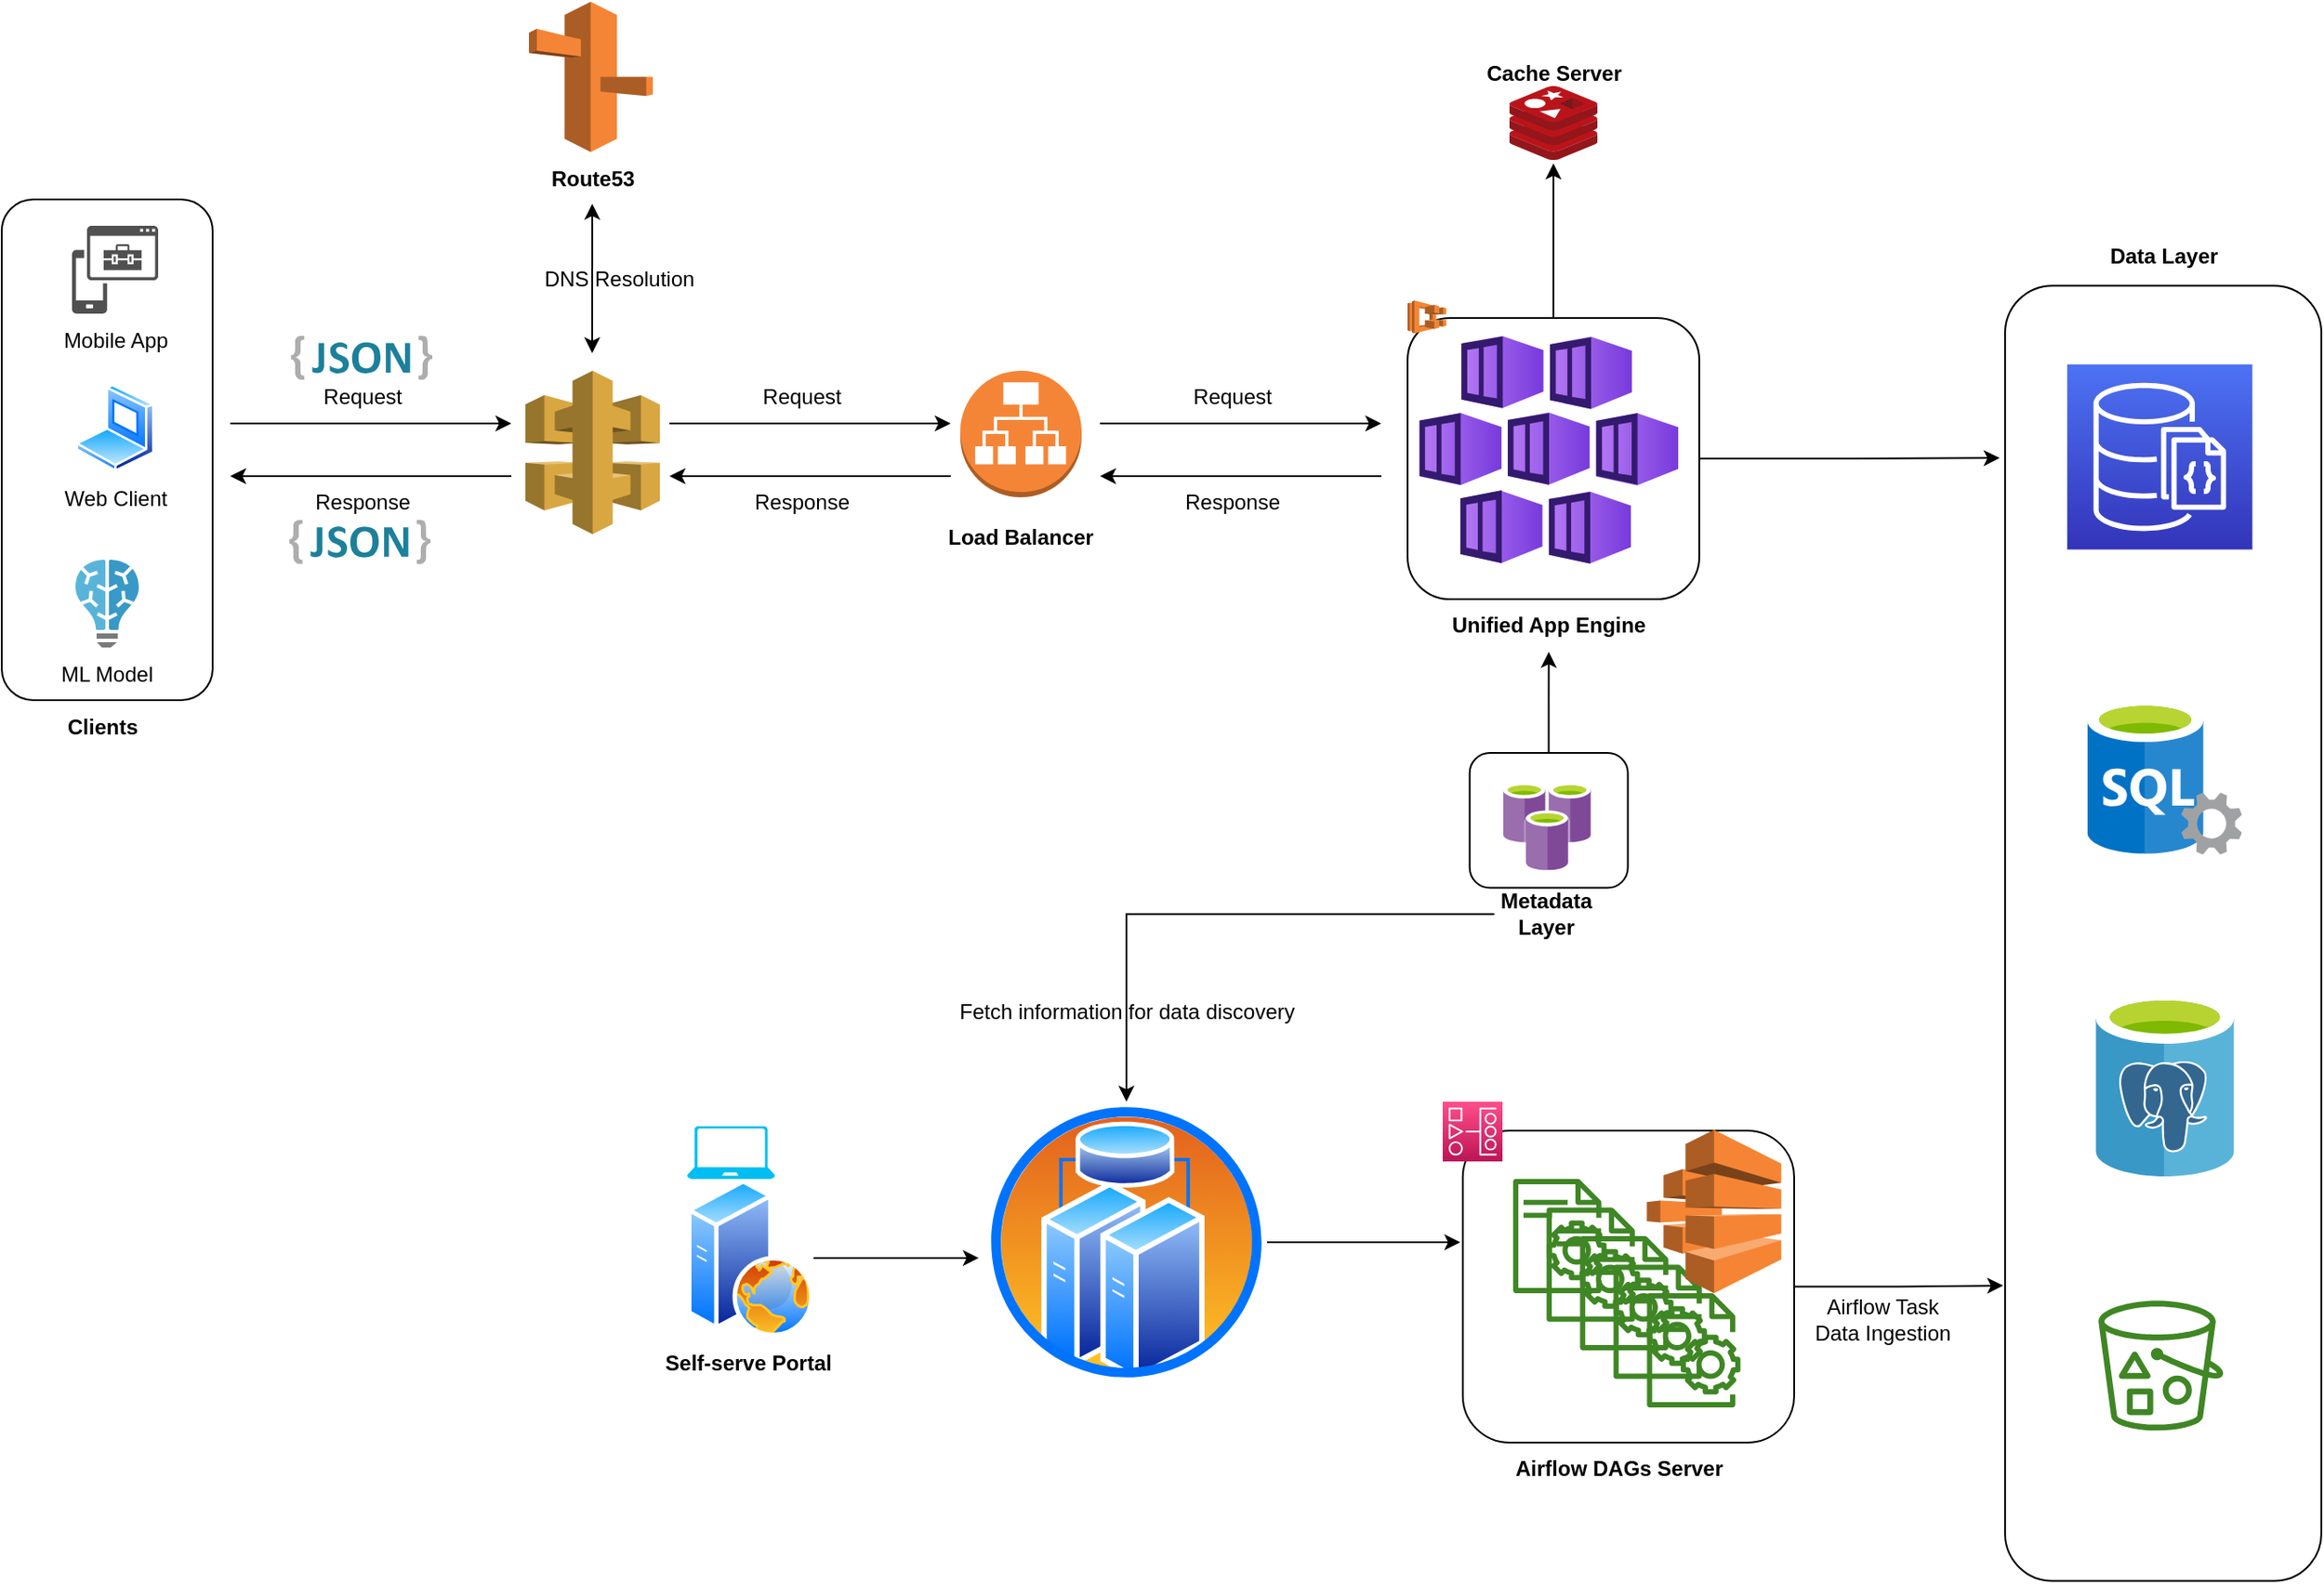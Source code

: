 <mxfile version="20.3.6" type="github" pages="4">
  <diagram id="rqMqns6H8hSO7isT678B" name="HighLevel Architecture">
    <mxGraphModel dx="2418" dy="1103" grid="1" gridSize="10" guides="1" tooltips="1" connect="1" arrows="1" fold="1" page="1" pageScale="1" pageWidth="850" pageHeight="1100" math="0" shadow="0">
      <root>
        <mxCell id="0" />
        <mxCell id="1" parent="0" />
        <mxCell id="4VI7jf_m7oDvKMYFuWO9-19" value="" style="group" vertex="1" connectable="0" parent="1">
          <mxGeometry x="495.34" y="527.5" width="90" height="106.8" as="geometry" />
        </mxCell>
        <mxCell id="4VI7jf_m7oDvKMYFuWO9-18" value="" style="rounded=1;whiteSpace=wrap;html=1;" vertex="1" parent="4VI7jf_m7oDvKMYFuWO9-19">
          <mxGeometry width="90" height="76.8" as="geometry" />
        </mxCell>
        <mxCell id="4VI7jf_m7oDvKMYFuWO9-5" value="" style="sketch=0;aspect=fixed;html=1;points=[];align=center;image;fontSize=12;image=img/lib/mscae/Azure_Cache_for_Redis.svg;" vertex="1" parent="4VI7jf_m7oDvKMYFuWO9-19">
          <mxGeometry x="19" y="16.8" width="50" height="50" as="geometry" />
        </mxCell>
        <mxCell id="4VI7jf_m7oDvKMYFuWO9-10" value="&lt;b&gt;Metadata Layer&lt;/b&gt;" style="text;html=1;strokeColor=none;fillColor=none;align=center;verticalAlign=middle;whiteSpace=wrap;rounded=0;" vertex="1" parent="4VI7jf_m7oDvKMYFuWO9-19">
          <mxGeometry x="14" y="76.8" width="60" height="30" as="geometry" />
        </mxCell>
        <mxCell id="4VI7jf_m7oDvKMYFuWO9-22" value="" style="group" vertex="1" connectable="0" parent="1">
          <mxGeometry x="460" y="270" width="166" height="200" as="geometry" />
        </mxCell>
        <mxCell id="4VI7jf_m7oDvKMYFuWO9-20" value="&lt;b&gt;Unified App Engine&lt;/b&gt;" style="text;html=1;strokeColor=none;fillColor=none;align=center;verticalAlign=middle;whiteSpace=wrap;rounded=0;" vertex="1" parent="4VI7jf_m7oDvKMYFuWO9-22">
          <mxGeometry x="20.67" y="170" width="119.33" height="30" as="geometry" />
        </mxCell>
        <mxCell id="4VI7jf_m7oDvKMYFuWO9-21" value="" style="group" vertex="1" connectable="0" parent="4VI7jf_m7oDvKMYFuWO9-22">
          <mxGeometry width="166" height="170" as="geometry" />
        </mxCell>
        <mxCell id="4VI7jf_m7oDvKMYFuWO9-17" value="" style="rounded=1;whiteSpace=wrap;html=1;" vertex="1" parent="4VI7jf_m7oDvKMYFuWO9-21">
          <mxGeometry y="10" width="166" height="160" as="geometry" />
        </mxCell>
        <mxCell id="4VI7jf_m7oDvKMYFuWO9-6" value="" style="outlineConnect=0;dashed=0;verticalLabelPosition=bottom;verticalAlign=top;align=center;html=1;shape=mxgraph.aws3.ecs;fillColor=#F58534;gradientColor=none;" vertex="1" parent="4VI7jf_m7oDvKMYFuWO9-21">
          <mxGeometry width="22" height="18.75" as="geometry" />
        </mxCell>
        <mxCell id="4VI7jf_m7oDvKMYFuWO9-7" value="" style="aspect=fixed;html=1;points=[];align=center;image;fontSize=12;image=img/lib/azure2/containers/Kubernetes_Services.svg;" vertex="1" parent="4VI7jf_m7oDvKMYFuWO9-21">
          <mxGeometry x="6.67" y="20" width="147.33" height="130" as="geometry" />
        </mxCell>
        <mxCell id="4VI7jf_m7oDvKMYFuWO9-23" value="" style="group" vertex="1" connectable="0" parent="1">
          <mxGeometry x="800" y="190" width="180" height="808.75" as="geometry" />
        </mxCell>
        <mxCell id="4VI7jf_m7oDvKMYFuWO9-13" value="" style="rounded=1;whiteSpace=wrap;html=1;" vertex="1" parent="4VI7jf_m7oDvKMYFuWO9-23">
          <mxGeometry y="71.624" width="180" height="737.126" as="geometry" />
        </mxCell>
        <mxCell id="4VI7jf_m7oDvKMYFuWO9-3" value="" style="sketch=0;aspect=fixed;html=1;points=[];align=center;image;fontSize=12;image=img/lib/mscae/SQL_Servers.svg;" vertex="1" parent="4VI7jf_m7oDvKMYFuWO9-23">
          <mxGeometry x="46.83" y="307.388" width="87.948" height="87.948" as="geometry" />
        </mxCell>
        <mxCell id="4VI7jf_m7oDvKMYFuWO9-4" value="" style="sketch=0;aspect=fixed;html=1;points=[];align=center;image;fontSize=12;image=img/lib/mscae/Azure_Database_for_PostgreSQL_servers.svg;" vertex="1" parent="4VI7jf_m7oDvKMYFuWO9-23">
          <mxGeometry x="51.43" y="474.508" width="79.067" height="104.031" as="geometry" />
        </mxCell>
        <mxCell id="4VI7jf_m7oDvKMYFuWO9-12" value="" style="sketch=0;outlineConnect=0;fontColor=#232F3E;gradientColor=none;fillColor=#3F8624;strokeColor=none;dashed=0;verticalLabelPosition=bottom;verticalAlign=top;align=center;html=1;fontSize=12;fontStyle=0;aspect=fixed;pointerEvents=1;shape=mxgraph.aws4.bucket_with_objects;" vertex="1" parent="4VI7jf_m7oDvKMYFuWO9-23">
          <mxGeometry x="53.15" y="649.266" width="71.064" height="73.908" as="geometry" />
        </mxCell>
        <mxCell id="4VI7jf_m7oDvKMYFuWO9-14" value="&lt;b&gt;Data Layer&lt;/b&gt;" style="text;html=1;strokeColor=none;fillColor=none;align=center;verticalAlign=middle;whiteSpace=wrap;rounded=0;" vertex="1" parent="4VI7jf_m7oDvKMYFuWO9-23">
          <mxGeometry x="38.571" y="19" width="102.857" height="71.624" as="geometry" />
        </mxCell>
        <mxCell id="4VI7jf_m7oDvKMYFuWO9-15" value="" style="sketch=0;points=[[0,0,0],[0.25,0,0],[0.5,0,0],[0.75,0,0],[1,0,0],[0,1,0],[0.25,1,0],[0.5,1,0],[0.75,1,0],[1,1,0],[0,0.25,0],[0,0.5,0],[0,0.75,0],[1,0.25,0],[1,0.5,0],[1,0.75,0]];outlineConnect=0;fontColor=#232F3E;gradientColor=#4D72F3;gradientDirection=north;fillColor=#3334B9;strokeColor=#ffffff;dashed=0;verticalLabelPosition=bottom;verticalAlign=top;align=center;html=1;fontSize=12;fontStyle=0;aspect=fixed;shape=mxgraph.aws4.resourceIcon;resIcon=mxgraph.aws4.documentdb_with_mongodb_compatibility;" vertex="1" parent="4VI7jf_m7oDvKMYFuWO9-23">
          <mxGeometry x="35.36" y="116.393" width="105.381" height="105.381" as="geometry" />
        </mxCell>
        <mxCell id="4VI7jf_m7oDvKMYFuWO9-28" value="" style="group" vertex="1" connectable="0" parent="1">
          <mxGeometry x="190" y="310" width="100" height="110" as="geometry" />
        </mxCell>
        <mxCell id="4VI7jf_m7oDvKMYFuWO9-24" value="" style="outlineConnect=0;dashed=0;verticalLabelPosition=bottom;verticalAlign=top;align=center;html=1;shape=mxgraph.aws3.application_load_balancer;fillColor=#F58536;gradientColor=none;" vertex="1" parent="4VI7jf_m7oDvKMYFuWO9-28">
          <mxGeometry x="15.5" width="69" height="72" as="geometry" />
        </mxCell>
        <mxCell id="4VI7jf_m7oDvKMYFuWO9-27" value="&lt;b&gt;Load Balancer&lt;/b&gt;" style="text;html=1;strokeColor=none;fillColor=none;align=center;verticalAlign=middle;whiteSpace=wrap;rounded=0;" vertex="1" parent="4VI7jf_m7oDvKMYFuWO9-28">
          <mxGeometry y="80" width="100" height="30" as="geometry" />
        </mxCell>
        <mxCell id="4VI7jf_m7oDvKMYFuWO9-38" value="" style="group" vertex="1" connectable="0" parent="1">
          <mxGeometry x="-340" y="212.5" width="120" height="315" as="geometry" />
        </mxCell>
        <mxCell id="4VI7jf_m7oDvKMYFuWO9-36" value="" style="rounded=1;whiteSpace=wrap;html=1;" vertex="1" parent="4VI7jf_m7oDvKMYFuWO9-38">
          <mxGeometry width="120" height="285" as="geometry" />
        </mxCell>
        <mxCell id="4VI7jf_m7oDvKMYFuWO9-29" value="" style="sketch=0;pointerEvents=1;shadow=0;dashed=0;html=1;strokeColor=none;labelPosition=center;verticalLabelPosition=bottom;verticalAlign=top;align=center;fillColor=#505050;shape=mxgraph.mscae.intune.intune_mobile_application_management" vertex="1" parent="4VI7jf_m7oDvKMYFuWO9-38">
          <mxGeometry x="40" y="15" width="49" height="50" as="geometry" />
        </mxCell>
        <mxCell id="4VI7jf_m7oDvKMYFuWO9-30" value="" style="aspect=fixed;perimeter=ellipsePerimeter;html=1;align=center;shadow=0;dashed=0;spacingTop=3;image;image=img/lib/active_directory/laptop_client.svg;" vertex="1" parent="4VI7jf_m7oDvKMYFuWO9-38">
          <mxGeometry x="42" y="105" width="45" height="50" as="geometry" />
        </mxCell>
        <mxCell id="4VI7jf_m7oDvKMYFuWO9-31" value="" style="sketch=0;aspect=fixed;html=1;points=[];align=center;image;fontSize=12;image=img/lib/mscae/Batch_AI.svg;" vertex="1" parent="4VI7jf_m7oDvKMYFuWO9-38">
          <mxGeometry x="42" y="205" width="36" height="50" as="geometry" />
        </mxCell>
        <mxCell id="4VI7jf_m7oDvKMYFuWO9-32" value="Mobile App" style="text;html=1;strokeColor=none;fillColor=none;align=center;verticalAlign=middle;whiteSpace=wrap;rounded=0;" vertex="1" parent="4VI7jf_m7oDvKMYFuWO9-38">
          <mxGeometry x="29.5" y="65" width="70" height="30" as="geometry" />
        </mxCell>
        <mxCell id="4VI7jf_m7oDvKMYFuWO9-33" value="Web Client&lt;br&gt;" style="text;html=1;strokeColor=none;fillColor=none;align=center;verticalAlign=middle;whiteSpace=wrap;rounded=0;" vertex="1" parent="4VI7jf_m7oDvKMYFuWO9-38">
          <mxGeometry x="29.5" y="155" width="70" height="30" as="geometry" />
        </mxCell>
        <mxCell id="4VI7jf_m7oDvKMYFuWO9-34" value="ML Model" style="text;html=1;strokeColor=none;fillColor=none;align=center;verticalAlign=middle;whiteSpace=wrap;rounded=0;" vertex="1" parent="4VI7jf_m7oDvKMYFuWO9-38">
          <mxGeometry x="30" y="255" width="60" height="30" as="geometry" />
        </mxCell>
        <mxCell id="4VI7jf_m7oDvKMYFuWO9-37" value="&lt;b&gt;Clients&lt;/b&gt;" style="text;html=1;align=center;verticalAlign=middle;resizable=0;points=[];autosize=1;strokeColor=none;fillColor=none;" vertex="1" parent="4VI7jf_m7oDvKMYFuWO9-38">
          <mxGeometry x="27" y="285" width="60" height="30" as="geometry" />
        </mxCell>
        <mxCell id="4VI7jf_m7oDvKMYFuWO9-39" style="edgeStyle=orthogonalEdgeStyle;rounded=0;orthogonalLoop=1;jettySize=auto;html=1;" edge="1" parent="1" source="4VI7jf_m7oDvKMYFuWO9-18" target="4VI7jf_m7oDvKMYFuWO9-20">
          <mxGeometry relative="1" as="geometry" />
        </mxCell>
        <mxCell id="4VI7jf_m7oDvKMYFuWO9-40" value="" style="endArrow=classic;html=1;rounded=0;" edge="1" parent="1">
          <mxGeometry width="50" height="50" relative="1" as="geometry">
            <mxPoint x="40" y="340" as="sourcePoint" />
            <mxPoint x="200" y="340" as="targetPoint" />
          </mxGeometry>
        </mxCell>
        <mxCell id="4VI7jf_m7oDvKMYFuWO9-41" value="" style="endArrow=classic;html=1;rounded=0;" edge="1" parent="1">
          <mxGeometry width="50" height="50" relative="1" as="geometry">
            <mxPoint x="200" y="370" as="sourcePoint" />
            <mxPoint x="40" y="370" as="targetPoint" />
          </mxGeometry>
        </mxCell>
        <mxCell id="4VI7jf_m7oDvKMYFuWO9-42" value="Request" style="text;html=1;align=center;verticalAlign=middle;resizable=0;points=[];autosize=1;strokeColor=none;fillColor=none;" vertex="1" parent="1">
          <mxGeometry x="80" y="310" width="70" height="30" as="geometry" />
        </mxCell>
        <mxCell id="4VI7jf_m7oDvKMYFuWO9-43" value="Response" style="text;html=1;align=center;verticalAlign=middle;resizable=0;points=[];autosize=1;strokeColor=none;fillColor=none;" vertex="1" parent="1">
          <mxGeometry x="75" y="370" width="80" height="30" as="geometry" />
        </mxCell>
        <mxCell id="4VI7jf_m7oDvKMYFuWO9-45" value="" style="endArrow=classic;html=1;rounded=0;" edge="1" parent="1">
          <mxGeometry width="50" height="50" relative="1" as="geometry">
            <mxPoint x="285" y="340" as="sourcePoint" />
            <mxPoint x="445" y="340" as="targetPoint" />
          </mxGeometry>
        </mxCell>
        <mxCell id="4VI7jf_m7oDvKMYFuWO9-46" value="" style="endArrow=classic;html=1;rounded=0;" edge="1" parent="1">
          <mxGeometry width="50" height="50" relative="1" as="geometry">
            <mxPoint x="445" y="370" as="sourcePoint" />
            <mxPoint x="285" y="370" as="targetPoint" />
          </mxGeometry>
        </mxCell>
        <mxCell id="4VI7jf_m7oDvKMYFuWO9-47" value="Request" style="text;html=1;align=center;verticalAlign=middle;resizable=0;points=[];autosize=1;strokeColor=none;fillColor=none;" vertex="1" parent="1">
          <mxGeometry x="325" y="310" width="70" height="30" as="geometry" />
        </mxCell>
        <mxCell id="4VI7jf_m7oDvKMYFuWO9-48" value="Response" style="text;html=1;align=center;verticalAlign=middle;resizable=0;points=[];autosize=1;strokeColor=none;fillColor=none;" vertex="1" parent="1">
          <mxGeometry x="320" y="370" width="80" height="30" as="geometry" />
        </mxCell>
        <mxCell id="4VI7jf_m7oDvKMYFuWO9-49" value="" style="outlineConnect=0;dashed=0;verticalLabelPosition=bottom;verticalAlign=top;align=center;html=1;shape=mxgraph.aws3.api_gateway;fillColor=#D9A741;gradientColor=none;" vertex="1" parent="1">
          <mxGeometry x="-42" y="310" width="76.5" height="93" as="geometry" />
        </mxCell>
        <mxCell id="4VI7jf_m7oDvKMYFuWO9-52" value="" style="endArrow=classic;html=1;rounded=0;" edge="1" parent="1">
          <mxGeometry width="50" height="50" relative="1" as="geometry">
            <mxPoint x="-210" y="340" as="sourcePoint" />
            <mxPoint x="-50" y="340" as="targetPoint" />
          </mxGeometry>
        </mxCell>
        <mxCell id="4VI7jf_m7oDvKMYFuWO9-53" value="" style="endArrow=classic;html=1;rounded=0;" edge="1" parent="1">
          <mxGeometry width="50" height="50" relative="1" as="geometry">
            <mxPoint x="-50" y="370" as="sourcePoint" />
            <mxPoint x="-210" y="370" as="targetPoint" />
          </mxGeometry>
        </mxCell>
        <mxCell id="4VI7jf_m7oDvKMYFuWO9-54" value="Request" style="text;html=1;align=center;verticalAlign=middle;resizable=0;points=[];autosize=1;strokeColor=none;fillColor=none;" vertex="1" parent="1">
          <mxGeometry x="-170" y="310" width="70" height="30" as="geometry" />
        </mxCell>
        <mxCell id="4VI7jf_m7oDvKMYFuWO9-55" value="Response" style="text;html=1;align=center;verticalAlign=middle;resizable=0;points=[];autosize=1;strokeColor=none;fillColor=none;" vertex="1" parent="1">
          <mxGeometry x="-175" y="370" width="80" height="30" as="geometry" />
        </mxCell>
        <mxCell id="4VI7jf_m7oDvKMYFuWO9-58" value="" style="endArrow=classic;startArrow=classic;html=1;rounded=0;entryX=0.579;entryY=0.983;entryDx=0;entryDy=0;entryPerimeter=0;" edge="1" parent="1">
          <mxGeometry width="50" height="50" relative="1" as="geometry">
            <mxPoint x="-4" y="300" as="sourcePoint" />
            <mxPoint x="-3.97" y="214.99" as="targetPoint" />
          </mxGeometry>
        </mxCell>
        <mxCell id="4VI7jf_m7oDvKMYFuWO9-59" value="" style="group" vertex="1" connectable="0" parent="1">
          <mxGeometry x="-40" y="100" width="70.5" height="115.5" as="geometry" />
        </mxCell>
        <mxCell id="4VI7jf_m7oDvKMYFuWO9-56" value="" style="outlineConnect=0;dashed=0;verticalLabelPosition=bottom;verticalAlign=top;align=center;html=1;shape=mxgraph.aws3.route_53;fillColor=#F58536;gradientColor=none;" vertex="1" parent="4VI7jf_m7oDvKMYFuWO9-59">
          <mxGeometry width="70.5" height="85.5" as="geometry" />
        </mxCell>
        <mxCell id="4VI7jf_m7oDvKMYFuWO9-57" value="&lt;b&gt;Route53&lt;/b&gt;" style="text;html=1;align=center;verticalAlign=middle;resizable=0;points=[];autosize=1;strokeColor=none;fillColor=none;" vertex="1" parent="4VI7jf_m7oDvKMYFuWO9-59">
          <mxGeometry x="0.5" y="85.5" width="70" height="30" as="geometry" />
        </mxCell>
        <mxCell id="4VI7jf_m7oDvKMYFuWO9-60" value="DNS Resolution" style="text;html=1;align=center;verticalAlign=middle;resizable=0;points=[];autosize=1;strokeColor=none;fillColor=none;" vertex="1" parent="1">
          <mxGeometry x="-44" y="243" width="110" height="30" as="geometry" />
        </mxCell>
        <mxCell id="h0hANzDx7tWONr7pSFKa-5" style="edgeStyle=orthogonalEdgeStyle;rounded=0;orthogonalLoop=1;jettySize=auto;html=1;entryX=-0.025;entryY=0.556;entryDx=0;entryDy=0;entryPerimeter=0;" edge="1" parent="1" source="4VI7jf_m7oDvKMYFuWO9-61" target="h0hANzDx7tWONr7pSFKa-3">
          <mxGeometry relative="1" as="geometry" />
        </mxCell>
        <mxCell id="4VI7jf_m7oDvKMYFuWO9-61" value="" style="aspect=fixed;perimeter=ellipsePerimeter;html=1;align=center;shadow=0;dashed=0;spacingTop=3;image;image=img/lib/active_directory/web_server.svg;" vertex="1" parent="1">
          <mxGeometry x="50" y="770" width="72" height="90" as="geometry" />
        </mxCell>
        <mxCell id="4VI7jf_m7oDvKMYFuWO9-73" value="" style="group" vertex="1" connectable="0" parent="1">
          <mxGeometry x="480" y="726" width="200" height="224" as="geometry" />
        </mxCell>
        <mxCell id="4VI7jf_m7oDvKMYFuWO9-71" value="" style="group" vertex="1" connectable="0" parent="4VI7jf_m7oDvKMYFuWO9-73">
          <mxGeometry width="200" height="194" as="geometry" />
        </mxCell>
        <mxCell id="4VI7jf_m7oDvKMYFuWO9-69" value="" style="group" vertex="1" connectable="0" parent="4VI7jf_m7oDvKMYFuWO9-71">
          <mxGeometry x="40" y="44" width="160" height="150" as="geometry" />
        </mxCell>
        <mxCell id="4VI7jf_m7oDvKMYFuWO9-70" value="" style="rounded=1;whiteSpace=wrap;html=1;" vertex="1" parent="4VI7jf_m7oDvKMYFuWO9-69">
          <mxGeometry x="-28.58" y="-27.5" width="188.58" height="177.5" as="geometry" />
        </mxCell>
        <mxCell id="4VI7jf_m7oDvKMYFuWO9-64" value="" style="sketch=0;outlineConnect=0;fontColor=#232F3E;gradientColor=none;fillColor=#3F8624;strokeColor=none;dashed=0;verticalLabelPosition=bottom;verticalAlign=top;align=center;html=1;fontSize=12;fontStyle=0;aspect=fixed;pointerEvents=1;shape=mxgraph.aws4.iot_device_jobs_resource;" vertex="1" parent="4VI7jf_m7oDvKMYFuWO9-69">
          <mxGeometry width="53.333" height="65" as="geometry" />
        </mxCell>
        <mxCell id="4VI7jf_m7oDvKMYFuWO9-65" value="" style="sketch=0;outlineConnect=0;fontColor=#232F3E;gradientColor=none;fillColor=#3F8624;strokeColor=none;dashed=0;verticalLabelPosition=bottom;verticalAlign=top;align=center;html=1;fontSize=12;fontStyle=0;aspect=fixed;pointerEvents=1;shape=mxgraph.aws4.iot_device_jobs_resource;" vertex="1" parent="4VI7jf_m7oDvKMYFuWO9-69">
          <mxGeometry x="19.041" y="16.25" width="53.333" height="65" as="geometry" />
        </mxCell>
        <mxCell id="4VI7jf_m7oDvKMYFuWO9-66" value="" style="sketch=0;outlineConnect=0;fontColor=#232F3E;gradientColor=none;fillColor=#3F8624;strokeColor=none;dashed=0;verticalLabelPosition=bottom;verticalAlign=top;align=center;html=1;fontSize=12;fontStyle=0;aspect=fixed;pointerEvents=1;shape=mxgraph.aws4.iot_device_jobs_resource;" vertex="1" parent="4VI7jf_m7oDvKMYFuWO9-69">
          <mxGeometry x="38.083" y="32.5" width="53.333" height="65" as="geometry" />
        </mxCell>
        <mxCell id="4VI7jf_m7oDvKMYFuWO9-67" value="" style="sketch=0;outlineConnect=0;fontColor=#232F3E;gradientColor=none;fillColor=#3F8624;strokeColor=none;dashed=0;verticalLabelPosition=bottom;verticalAlign=top;align=center;html=1;fontSize=12;fontStyle=0;aspect=fixed;pointerEvents=1;shape=mxgraph.aws4.iot_device_jobs_resource;" vertex="1" parent="4VI7jf_m7oDvKMYFuWO9-69">
          <mxGeometry x="57.124" y="48.75" width="53.333" height="65" as="geometry" />
        </mxCell>
        <mxCell id="4VI7jf_m7oDvKMYFuWO9-68" value="" style="sketch=0;outlineConnect=0;fontColor=#232F3E;gradientColor=none;fillColor=#3F8624;strokeColor=none;dashed=0;verticalLabelPosition=bottom;verticalAlign=top;align=center;html=1;fontSize=12;fontStyle=0;aspect=fixed;pointerEvents=1;shape=mxgraph.aws4.iot_device_jobs_resource;" vertex="1" parent="4VI7jf_m7oDvKMYFuWO9-69">
          <mxGeometry x="76.166" y="65" width="53.333" height="65" as="geometry" />
        </mxCell>
        <mxCell id="h0hANzDx7tWONr7pSFKa-12" value="" style="outlineConnect=0;dashed=0;verticalLabelPosition=bottom;verticalAlign=top;align=center;html=1;shape=mxgraph.aws3.batch;fillColor=#F58534;gradientColor=none;" vertex="1" parent="4VI7jf_m7oDvKMYFuWO9-69">
          <mxGeometry x="76.17" y="-28" width="76.5" height="93" as="geometry" />
        </mxCell>
        <mxCell id="4VI7jf_m7oDvKMYFuWO9-62" value="" style="sketch=0;points=[[0,0,0],[0.25,0,0],[0.5,0,0],[0.75,0,0],[1,0,0],[0,1,0],[0.25,1,0],[0.5,1,0],[0.75,1,0],[1,1,0],[0,0.25,0],[0,0.5,0],[0,0.75,0],[1,0.25,0],[1,0.5,0],[1,0.75,0]];outlineConnect=0;fontColor=#232F3E;gradientColor=#FF4F8B;gradientDirection=north;fillColor=#BC1356;strokeColor=#ffffff;dashed=0;verticalLabelPosition=bottom;verticalAlign=top;align=center;html=1;fontSize=12;fontStyle=0;aspect=fixed;shape=mxgraph.aws4.resourceIcon;resIcon=mxgraph.aws4.managed_workflows_for_apache_airflow;" vertex="1" parent="4VI7jf_m7oDvKMYFuWO9-71">
          <mxGeometry width="34" height="34" as="geometry" />
        </mxCell>
        <mxCell id="4VI7jf_m7oDvKMYFuWO9-72" value="&lt;b&gt;Airflow DAGs Server&lt;br&gt;&lt;/b&gt;" style="text;html=1;align=center;verticalAlign=middle;resizable=0;points=[];autosize=1;strokeColor=none;fillColor=none;" vertex="1" parent="4VI7jf_m7oDvKMYFuWO9-73">
          <mxGeometry x="30" y="194" width="140" height="30" as="geometry" />
        </mxCell>
        <mxCell id="4VI7jf_m7oDvKMYFuWO9-74" value="" style="dashed=0;outlineConnect=0;html=1;align=center;labelPosition=center;verticalLabelPosition=bottom;verticalAlign=top;shape=mxgraph.weblogos.json_2" vertex="1" parent="1">
          <mxGeometry x="-175.4" y="290" width="80.4" height="25.2" as="geometry" />
        </mxCell>
        <mxCell id="4VI7jf_m7oDvKMYFuWO9-75" value="" style="dashed=0;outlineConnect=0;html=1;align=center;labelPosition=center;verticalLabelPosition=bottom;verticalAlign=top;shape=mxgraph.weblogos.json_2" vertex="1" parent="1">
          <mxGeometry x="-176.4" y="394.8" width="80.4" height="25.2" as="geometry" />
        </mxCell>
        <mxCell id="e-4u_t84PFVuCRmfvFel-1" value="" style="sketch=0;aspect=fixed;html=1;points=[];align=center;image;fontSize=12;image=img/lib/mscae/Cache_Redis_Product.svg;" vertex="1" parent="1">
          <mxGeometry x="518" y="148" width="50" height="42" as="geometry" />
        </mxCell>
        <mxCell id="h0hANzDx7tWONr7pSFKa-1" value="&lt;b&gt;Self-serve Portal&lt;/b&gt;" style="text;html=1;strokeColor=none;fillColor=none;align=center;verticalAlign=middle;whiteSpace=wrap;rounded=0;" vertex="1" parent="1">
          <mxGeometry x="34.5" y="860" width="100" height="30" as="geometry" />
        </mxCell>
        <mxCell id="h0hANzDx7tWONr7pSFKa-2" value="" style="verticalLabelPosition=bottom;html=1;verticalAlign=top;align=center;strokeColor=none;fillColor=#00BEF2;shape=mxgraph.azure.laptop;pointerEvents=1;" vertex="1" parent="1">
          <mxGeometry x="50" y="740" width="50" height="30" as="geometry" />
        </mxCell>
        <mxCell id="h0hANzDx7tWONr7pSFKa-8" style="edgeStyle=orthogonalEdgeStyle;rounded=0;orthogonalLoop=1;jettySize=auto;html=1;" edge="1" parent="1" source="h0hANzDx7tWONr7pSFKa-3">
          <mxGeometry relative="1" as="geometry">
            <mxPoint x="490" y="806" as="targetPoint" />
          </mxGeometry>
        </mxCell>
        <mxCell id="h0hANzDx7tWONr7pSFKa-3" value="" style="aspect=fixed;perimeter=ellipsePerimeter;html=1;align=center;shadow=0;dashed=0;spacingTop=3;image;image=img/lib/active_directory/cluster_server.svg;" vertex="1" parent="1">
          <mxGeometry x="220" y="726" width="160" height="160" as="geometry" />
        </mxCell>
        <mxCell id="h0hANzDx7tWONr7pSFKa-4" style="edgeStyle=orthogonalEdgeStyle;rounded=0;orthogonalLoop=1;jettySize=auto;html=1;" edge="1" parent="1" source="4VI7jf_m7oDvKMYFuWO9-10" target="h0hANzDx7tWONr7pSFKa-3">
          <mxGeometry relative="1" as="geometry" />
        </mxCell>
        <mxCell id="h0hANzDx7tWONr7pSFKa-6" value="Fetch information for data discovery" style="text;html=1;align=center;verticalAlign=middle;resizable=0;points=[];autosize=1;strokeColor=none;fillColor=none;" vertex="1" parent="1">
          <mxGeometry x="195" y="660" width="210" height="30" as="geometry" />
        </mxCell>
        <mxCell id="h0hANzDx7tWONr7pSFKa-10" style="edgeStyle=orthogonalEdgeStyle;rounded=0;orthogonalLoop=1;jettySize=auto;html=1;entryX=-0.006;entryY=0.772;entryDx=0;entryDy=0;entryPerimeter=0;" edge="1" parent="1" source="4VI7jf_m7oDvKMYFuWO9-70" target="4VI7jf_m7oDvKMYFuWO9-13">
          <mxGeometry relative="1" as="geometry" />
        </mxCell>
        <mxCell id="h0hANzDx7tWONr7pSFKa-11" value="Airflow Task &lt;br&gt;Data Ingestion" style="text;html=1;align=center;verticalAlign=middle;resizable=0;points=[];autosize=1;strokeColor=none;fillColor=none;" vertex="1" parent="1">
          <mxGeometry x="680" y="830" width="100" height="40" as="geometry" />
        </mxCell>
        <mxCell id="h0hANzDx7tWONr7pSFKa-13" style="edgeStyle=orthogonalEdgeStyle;rounded=0;orthogonalLoop=1;jettySize=auto;html=1;entryX=-0.017;entryY=0.133;entryDx=0;entryDy=0;entryPerimeter=0;" edge="1" parent="1" source="4VI7jf_m7oDvKMYFuWO9-17" target="4VI7jf_m7oDvKMYFuWO9-13">
          <mxGeometry relative="1" as="geometry" />
        </mxCell>
        <mxCell id="h0hANzDx7tWONr7pSFKa-14" style="edgeStyle=orthogonalEdgeStyle;rounded=0;orthogonalLoop=1;jettySize=auto;html=1;entryX=0.5;entryY=1.048;entryDx=0;entryDy=0;entryPerimeter=0;" edge="1" parent="1" source="4VI7jf_m7oDvKMYFuWO9-17" target="e-4u_t84PFVuCRmfvFel-1">
          <mxGeometry relative="1" as="geometry" />
        </mxCell>
        <mxCell id="h0hANzDx7tWONr7pSFKa-15" value="&lt;b&gt;Cache Server&lt;/b&gt;" style="text;html=1;align=center;verticalAlign=middle;resizable=0;points=[];autosize=1;strokeColor=none;fillColor=none;" vertex="1" parent="1">
          <mxGeometry x="493" y="126" width="100" height="30" as="geometry" />
        </mxCell>
      </root>
    </mxGraphModel>
  </diagram>
  <diagram id="OkaZA63tsnu7Wr_SvF_E" name="Metadata Layer">
    <mxGraphModel dx="1568" dy="1103" grid="1" gridSize="10" guides="1" tooltips="1" connect="1" arrows="1" fold="1" page="1" pageScale="1" pageWidth="850" pageHeight="1100" math="0" shadow="0">
      <root>
        <mxCell id="0" />
        <mxCell id="1" parent="0" />
        <mxCell id="POCHu2B-TOc9UiTLAJRS-1" value="DB_Conn" style="swimlane;fontStyle=0;childLayout=stackLayout;horizontal=1;startSize=26;fillColor=none;horizontalStack=0;resizeParent=1;resizeParentMax=0;resizeLast=0;collapsible=1;marginBottom=0;" vertex="1" parent="1">
          <mxGeometry x="350" y="510" width="140" height="104" as="geometry" />
        </mxCell>
        <mxCell id="POCHu2B-TOc9UiTLAJRS-2" value="db_name" style="text;strokeColor=none;fillColor=none;align=left;verticalAlign=top;spacingLeft=4;spacingRight=4;overflow=hidden;rotatable=0;points=[[0,0.5],[1,0.5]];portConstraint=eastwest;" vertex="1" parent="POCHu2B-TOc9UiTLAJRS-1">
          <mxGeometry y="26" width="140" height="26" as="geometry" />
        </mxCell>
        <mxCell id="POCHu2B-TOc9UiTLAJRS-3" value="table" style="text;strokeColor=none;fillColor=none;align=left;verticalAlign=top;spacingLeft=4;spacingRight=4;overflow=hidden;rotatable=0;points=[[0,0.5],[1,0.5]];portConstraint=eastwest;" vertex="1" parent="POCHu2B-TOc9UiTLAJRS-1">
          <mxGeometry y="52" width="140" height="26" as="geometry" />
        </mxCell>
        <mxCell id="POCHu2B-TOc9UiTLAJRS-4" value="Item 3" style="text;strokeColor=none;fillColor=none;align=left;verticalAlign=top;spacingLeft=4;spacingRight=4;overflow=hidden;rotatable=0;points=[[0,0.5],[1,0.5]];portConstraint=eastwest;" vertex="1" parent="POCHu2B-TOc9UiTLAJRS-1">
          <mxGeometry y="78" width="140" height="26" as="geometry" />
        </mxCell>
        <mxCell id="POCHu2B-TOc9UiTLAJRS-8" value="Item 3" style="text;strokeColor=none;fillColor=none;align=left;verticalAlign=top;spacingLeft=4;spacingRight=4;overflow=hidden;rotatable=0;points=[[0,0.5],[1,0.5]];portConstraint=eastwest;" vertex="1" parent="1">
          <mxGeometry x="350" y="614" width="140" height="26" as="geometry" />
        </mxCell>
        <mxCell id="POCHu2B-TOc9UiTLAJRS-9" value="Item 3" style="text;strokeColor=none;fillColor=none;align=left;verticalAlign=top;spacingLeft=4;spacingRight=4;overflow=hidden;rotatable=0;points=[[0,0.5],[1,0.5]];portConstraint=eastwest;" vertex="1" parent="1">
          <mxGeometry x="350" y="640" width="140" height="26" as="geometry" />
        </mxCell>
        <mxCell id="POCHu2B-TOc9UiTLAJRS-10" value="" style="shape=table;startSize=0;container=1;collapsible=0;childLayout=tableLayout;" vertex="1" parent="1">
          <mxGeometry x="140" y="550" width="120" height="160" as="geometry" />
        </mxCell>
        <mxCell id="POCHu2B-TOc9UiTLAJRS-11" value="" style="shape=tableRow;horizontal=0;startSize=0;swimlaneHead=0;swimlaneBody=0;top=0;left=0;bottom=0;right=0;collapsible=0;dropTarget=0;fillColor=none;points=[[0,0.5],[1,0.5]];portConstraint=eastwest;" vertex="1" parent="POCHu2B-TOc9UiTLAJRS-10">
          <mxGeometry width="120" height="40" as="geometry" />
        </mxCell>
        <mxCell id="POCHu2B-TOc9UiTLAJRS-12" value="db" style="shape=partialRectangle;html=1;whiteSpace=wrap;connectable=0;overflow=hidden;fillColor=none;top=0;left=0;bottom=0;right=0;pointerEvents=1;" vertex="1" parent="POCHu2B-TOc9UiTLAJRS-11">
          <mxGeometry width="60" height="40" as="geometry">
            <mxRectangle width="60" height="40" as="alternateBounds" />
          </mxGeometry>
        </mxCell>
        <mxCell id="POCHu2B-TOc9UiTLAJRS-13" value="" style="shape=partialRectangle;html=1;whiteSpace=wrap;connectable=0;overflow=hidden;fillColor=none;top=0;left=0;bottom=0;right=0;pointerEvents=1;" vertex="1" parent="POCHu2B-TOc9UiTLAJRS-11">
          <mxGeometry x="60" width="60" height="40" as="geometry">
            <mxRectangle width="60" height="40" as="alternateBounds" />
          </mxGeometry>
        </mxCell>
        <mxCell id="POCHu2B-TOc9UiTLAJRS-14" value="" style="shape=tableRow;horizontal=0;startSize=0;swimlaneHead=0;swimlaneBody=0;top=0;left=0;bottom=0;right=0;collapsible=0;dropTarget=0;fillColor=none;points=[[0,0.5],[1,0.5]];portConstraint=eastwest;" vertex="1" parent="POCHu2B-TOc9UiTLAJRS-10">
          <mxGeometry y="40" width="120" height="40" as="geometry" />
        </mxCell>
        <mxCell id="POCHu2B-TOc9UiTLAJRS-15" value="tbl" style="shape=partialRectangle;html=1;whiteSpace=wrap;connectable=0;overflow=hidden;fillColor=none;top=0;left=0;bottom=0;right=0;pointerEvents=1;" vertex="1" parent="POCHu2B-TOc9UiTLAJRS-14">
          <mxGeometry width="60" height="40" as="geometry">
            <mxRectangle width="60" height="40" as="alternateBounds" />
          </mxGeometry>
        </mxCell>
        <mxCell id="POCHu2B-TOc9UiTLAJRS-16" value="" style="shape=partialRectangle;html=1;whiteSpace=wrap;connectable=0;overflow=hidden;fillColor=none;top=0;left=0;bottom=0;right=0;pointerEvents=1;" vertex="1" parent="POCHu2B-TOc9UiTLAJRS-14">
          <mxGeometry x="60" width="60" height="40" as="geometry">
            <mxRectangle width="60" height="40" as="alternateBounds" />
          </mxGeometry>
        </mxCell>
        <mxCell id="POCHu2B-TOc9UiTLAJRS-17" value="" style="shape=tableRow;horizontal=0;startSize=0;swimlaneHead=0;swimlaneBody=0;top=0;left=0;bottom=0;right=0;collapsible=0;dropTarget=0;fillColor=none;points=[[0,0.5],[1,0.5]];portConstraint=eastwest;" vertex="1" parent="POCHu2B-TOc9UiTLAJRS-10">
          <mxGeometry y="80" width="120" height="40" as="geometry" />
        </mxCell>
        <mxCell id="POCHu2B-TOc9UiTLAJRS-18" value="type" style="shape=partialRectangle;html=1;whiteSpace=wrap;connectable=0;overflow=hidden;fillColor=none;top=0;left=0;bottom=0;right=0;pointerEvents=1;" vertex="1" parent="POCHu2B-TOc9UiTLAJRS-17">
          <mxGeometry width="60" height="40" as="geometry">
            <mxRectangle width="60" height="40" as="alternateBounds" />
          </mxGeometry>
        </mxCell>
        <mxCell id="POCHu2B-TOc9UiTLAJRS-19" value="" style="shape=partialRectangle;html=1;whiteSpace=wrap;connectable=0;overflow=hidden;fillColor=none;top=0;left=0;bottom=0;right=0;pointerEvents=1;" vertex="1" parent="POCHu2B-TOc9UiTLAJRS-17">
          <mxGeometry x="60" width="60" height="40" as="geometry">
            <mxRectangle width="60" height="40" as="alternateBounds" />
          </mxGeometry>
        </mxCell>
        <mxCell id="POCHu2B-TOc9UiTLAJRS-20" value="" style="shape=tableRow;horizontal=0;startSize=0;swimlaneHead=0;swimlaneBody=0;top=0;left=0;bottom=0;right=0;collapsible=0;dropTarget=0;fillColor=none;points=[[0,0.5],[1,0.5]];portConstraint=eastwest;" vertex="1" parent="POCHu2B-TOc9UiTLAJRS-10">
          <mxGeometry y="120" width="120" height="40" as="geometry" />
        </mxCell>
        <mxCell id="POCHu2B-TOc9UiTLAJRS-21" value="conn_str" style="shape=partialRectangle;html=1;whiteSpace=wrap;connectable=0;overflow=hidden;fillColor=none;top=0;left=0;bottom=0;right=0;pointerEvents=1;" vertex="1" parent="POCHu2B-TOc9UiTLAJRS-20">
          <mxGeometry width="60" height="40" as="geometry">
            <mxRectangle width="60" height="40" as="alternateBounds" />
          </mxGeometry>
        </mxCell>
        <mxCell id="POCHu2B-TOc9UiTLAJRS-22" value="" style="shape=partialRectangle;html=1;whiteSpace=wrap;connectable=0;overflow=hidden;fillColor=none;top=0;left=0;bottom=0;right=0;pointerEvents=1;" vertex="1" parent="POCHu2B-TOc9UiTLAJRS-20">
          <mxGeometry x="60" width="60" height="40" as="geometry">
            <mxRectangle width="60" height="40" as="alternateBounds" />
          </mxGeometry>
        </mxCell>
      </root>
    </mxGraphModel>
  </diagram>
  <diagram id="ehFrXCDkstmQSqc0f7hq" name="Unified App Engine">
    <mxGraphModel dx="1568" dy="1103" grid="1" gridSize="10" guides="1" tooltips="1" connect="1" arrows="1" fold="1" page="1" pageScale="1" pageWidth="850" pageHeight="1100" math="0" shadow="0">
      <root>
        <mxCell id="0" />
        <mxCell id="1" parent="0" />
        <mxCell id="mHTV1BYTzba-QvhiLEk6-1" value="" style="group" vertex="1" connectable="0" parent="1">
          <mxGeometry x="330" y="200" width="166" height="200" as="geometry" />
        </mxCell>
        <mxCell id="mHTV1BYTzba-QvhiLEk6-2" value="&lt;b&gt;Unified App Engine&lt;/b&gt;" style="text;html=1;strokeColor=none;fillColor=none;align=center;verticalAlign=middle;whiteSpace=wrap;rounded=0;" vertex="1" parent="mHTV1BYTzba-QvhiLEk6-1">
          <mxGeometry x="20.67" y="170" width="119.33" height="30" as="geometry" />
        </mxCell>
        <mxCell id="mHTV1BYTzba-QvhiLEk6-3" value="" style="group" vertex="1" connectable="0" parent="mHTV1BYTzba-QvhiLEk6-1">
          <mxGeometry width="166" height="170" as="geometry" />
        </mxCell>
        <mxCell id="mHTV1BYTzba-QvhiLEk6-4" value="" style="rounded=1;whiteSpace=wrap;html=1;" vertex="1" parent="mHTV1BYTzba-QvhiLEk6-3">
          <mxGeometry y="10" width="166" height="160" as="geometry" />
        </mxCell>
        <mxCell id="mHTV1BYTzba-QvhiLEk6-5" value="" style="outlineConnect=0;dashed=0;verticalLabelPosition=bottom;verticalAlign=top;align=center;html=1;shape=mxgraph.aws3.ecs;fillColor=#F58534;gradientColor=none;" vertex="1" parent="mHTV1BYTzba-QvhiLEk6-3">
          <mxGeometry width="22" height="18.75" as="geometry" />
        </mxCell>
        <mxCell id="mHTV1BYTzba-QvhiLEk6-6" value="" style="aspect=fixed;html=1;points=[];align=center;image;fontSize=12;image=img/lib/azure2/containers/Kubernetes_Services.svg;" vertex="1" parent="mHTV1BYTzba-QvhiLEk6-3">
          <mxGeometry x="6.67" y="20" width="147.33" height="130" as="geometry" />
        </mxCell>
        <mxCell id="mHTV1BYTzba-QvhiLEk6-7" value="&lt;b&gt;Scaling Policies (to meet the traffic demand)&lt;/b&gt;" style="text;html=1;align=center;verticalAlign=middle;resizable=0;points=[];autosize=1;strokeColor=none;fillColor=none;" vertex="1" parent="1">
          <mxGeometry x="60" y="430" width="280" height="30" as="geometry" />
        </mxCell>
        <mxCell id="mHTV1BYTzba-QvhiLEk6-8" value="Ramp-Up - when a target has &amp;gt; 500 requests" style="text;html=1;align=center;verticalAlign=middle;resizable=0;points=[];autosize=1;strokeColor=none;fillColor=none;" vertex="1" parent="1">
          <mxGeometry x="80" y="455" width="260" height="30" as="geometry" />
        </mxCell>
        <mxCell id="mHTV1BYTzba-QvhiLEk6-9" value="Ramp-Down - when a target has &amp;lt; 150 requests" style="text;html=1;align=center;verticalAlign=middle;resizable=0;points=[];autosize=1;strokeColor=none;fillColor=none;" vertex="1" parent="1">
          <mxGeometry x="80" y="480" width="280" height="30" as="geometry" />
        </mxCell>
        <mxCell id="mHTV1BYTzba-QvhiLEk6-10" value="&lt;b&gt;AWS ECS Cluster&lt;/b&gt;" style="text;html=1;align=center;verticalAlign=middle;resizable=0;points=[];autosize=1;strokeColor=none;fillColor=none;" vertex="1" parent="1">
          <mxGeometry x="60" y="550" width="120" height="30" as="geometry" />
        </mxCell>
        <mxCell id="mHTV1BYTzba-QvhiLEk6-11" value="ECS cluster use EC2 target group to spin the container as per scaling policy" style="text;html=1;align=center;verticalAlign=middle;resizable=0;points=[];autosize=1;strokeColor=none;fillColor=none;" vertex="1" parent="1">
          <mxGeometry x="80" y="575" width="430" height="30" as="geometry" />
        </mxCell>
        <mxCell id="mHTV1BYTzba-QvhiLEk6-12" value="&lt;b&gt;Application Load Balancer&lt;/b&gt;" style="text;html=1;align=center;verticalAlign=middle;resizable=0;points=[];autosize=1;strokeColor=none;fillColor=none;" vertex="1" parent="1">
          <mxGeometry x="60" y="635" width="170" height="30" as="geometry" />
        </mxCell>
        <mxCell id="mHTV1BYTzba-QvhiLEk6-13" value="ALB handle the HTTP/HTTPS request distribution among healthy containers" style="text;html=1;align=center;verticalAlign=middle;resizable=0;points=[];autosize=1;strokeColor=none;fillColor=none;" vertex="1" parent="1">
          <mxGeometry x="80" y="660" width="430" height="30" as="geometry" />
        </mxCell>
        <mxCell id="mHTV1BYTzba-QvhiLEk6-14" value="&lt;b&gt;API Call Process&lt;/b&gt;" style="text;html=1;align=center;verticalAlign=middle;resizable=0;points=[];autosize=1;strokeColor=none;fillColor=none;" vertex="1" parent="1">
          <mxGeometry x="60" y="730" width="120" height="30" as="geometry" />
        </mxCell>
        <mxCell id="mHTV1BYTzba-QvhiLEk6-15" value="When container receives API call then it validate the request schema using Metadata DB (which stores that information) / Cache if cache has that information" style="text;html=1;align=center;verticalAlign=middle;resizable=0;points=[];autosize=1;strokeColor=none;fillColor=none;" vertex="1" parent="1">
          <mxGeometry x="80" y="755" width="860" height="30" as="geometry" />
        </mxCell>
        <mxCell id="mHTV1BYTzba-QvhiLEk6-16" value="Once the request passes the schema validation phase then identify the target data source and pull its db connection and request processing template information from Metadata db&amp;nbsp;&amp;nbsp;" style="text;html=1;align=center;verticalAlign=middle;resizable=0;points=[];autosize=1;strokeColor=none;fillColor=none;" vertex="1" parent="1">
          <mxGeometry x="80" y="780" width="980" height="30" as="geometry" />
        </mxCell>
        <mxCell id="mHTV1BYTzba-QvhiLEk6-17" value="Once the request is transformed into the query as per target data source specification then call the DB and form the response in unified schema (JSON) and return the response" style="text;html=1;align=center;verticalAlign=middle;resizable=0;points=[];autosize=1;strokeColor=none;fillColor=none;" vertex="1" parent="1">
          <mxGeometry x="80" y="800" width="960" height="30" as="geometry" />
        </mxCell>
      </root>
    </mxGraphModel>
  </diagram>
  <diagram id="T8C5GU7jC2FjKYy6xoT7" name="Self-Serve Portal">
    <mxGraphModel dx="1568" dy="1103" grid="1" gridSize="10" guides="1" tooltips="1" connect="1" arrows="1" fold="1" page="1" pageScale="1" pageWidth="850" pageHeight="1100" math="0" shadow="0">
      <root>
        <mxCell id="0" />
        <mxCell id="1" parent="0" />
        <mxCell id="40soRE0c2evbG-rJKiEA-1" style="edgeStyle=orthogonalEdgeStyle;rounded=0;orthogonalLoop=1;jettySize=auto;html=1;entryX=-0.025;entryY=0.556;entryDx=0;entryDy=0;entryPerimeter=0;" edge="1" parent="1" source="40soRE0c2evbG-rJKiEA-2" target="40soRE0c2evbG-rJKiEA-5">
          <mxGeometry relative="1" as="geometry" />
        </mxCell>
        <mxCell id="40soRE0c2evbG-rJKiEA-2" value="" style="aspect=fixed;perimeter=ellipsePerimeter;html=1;align=center;shadow=0;dashed=0;spacingTop=3;image;image=img/lib/active_directory/web_server.svg;" vertex="1" parent="1">
          <mxGeometry x="267.5" y="164" width="72" height="90" as="geometry" />
        </mxCell>
        <mxCell id="40soRE0c2evbG-rJKiEA-3" value="&lt;b&gt;Self-serve Portal&lt;/b&gt;" style="text;html=1;strokeColor=none;fillColor=none;align=center;verticalAlign=middle;whiteSpace=wrap;rounded=0;" vertex="1" parent="1">
          <mxGeometry x="252" y="254" width="100" height="30" as="geometry" />
        </mxCell>
        <mxCell id="40soRE0c2evbG-rJKiEA-4" value="" style="verticalLabelPosition=bottom;html=1;verticalAlign=top;align=center;strokeColor=none;fillColor=#00BEF2;shape=mxgraph.azure.laptop;pointerEvents=1;" vertex="1" parent="1">
          <mxGeometry x="267.5" y="134" width="50" height="30" as="geometry" />
        </mxCell>
        <mxCell id="40soRE0c2evbG-rJKiEA-5" value="" style="aspect=fixed;perimeter=ellipsePerimeter;html=1;align=center;shadow=0;dashed=0;spacingTop=3;image;image=img/lib/active_directory/cluster_server.svg;" vertex="1" parent="1">
          <mxGeometry x="437.5" y="120" width="160" height="160" as="geometry" />
        </mxCell>
      </root>
    </mxGraphModel>
  </diagram>
</mxfile>
